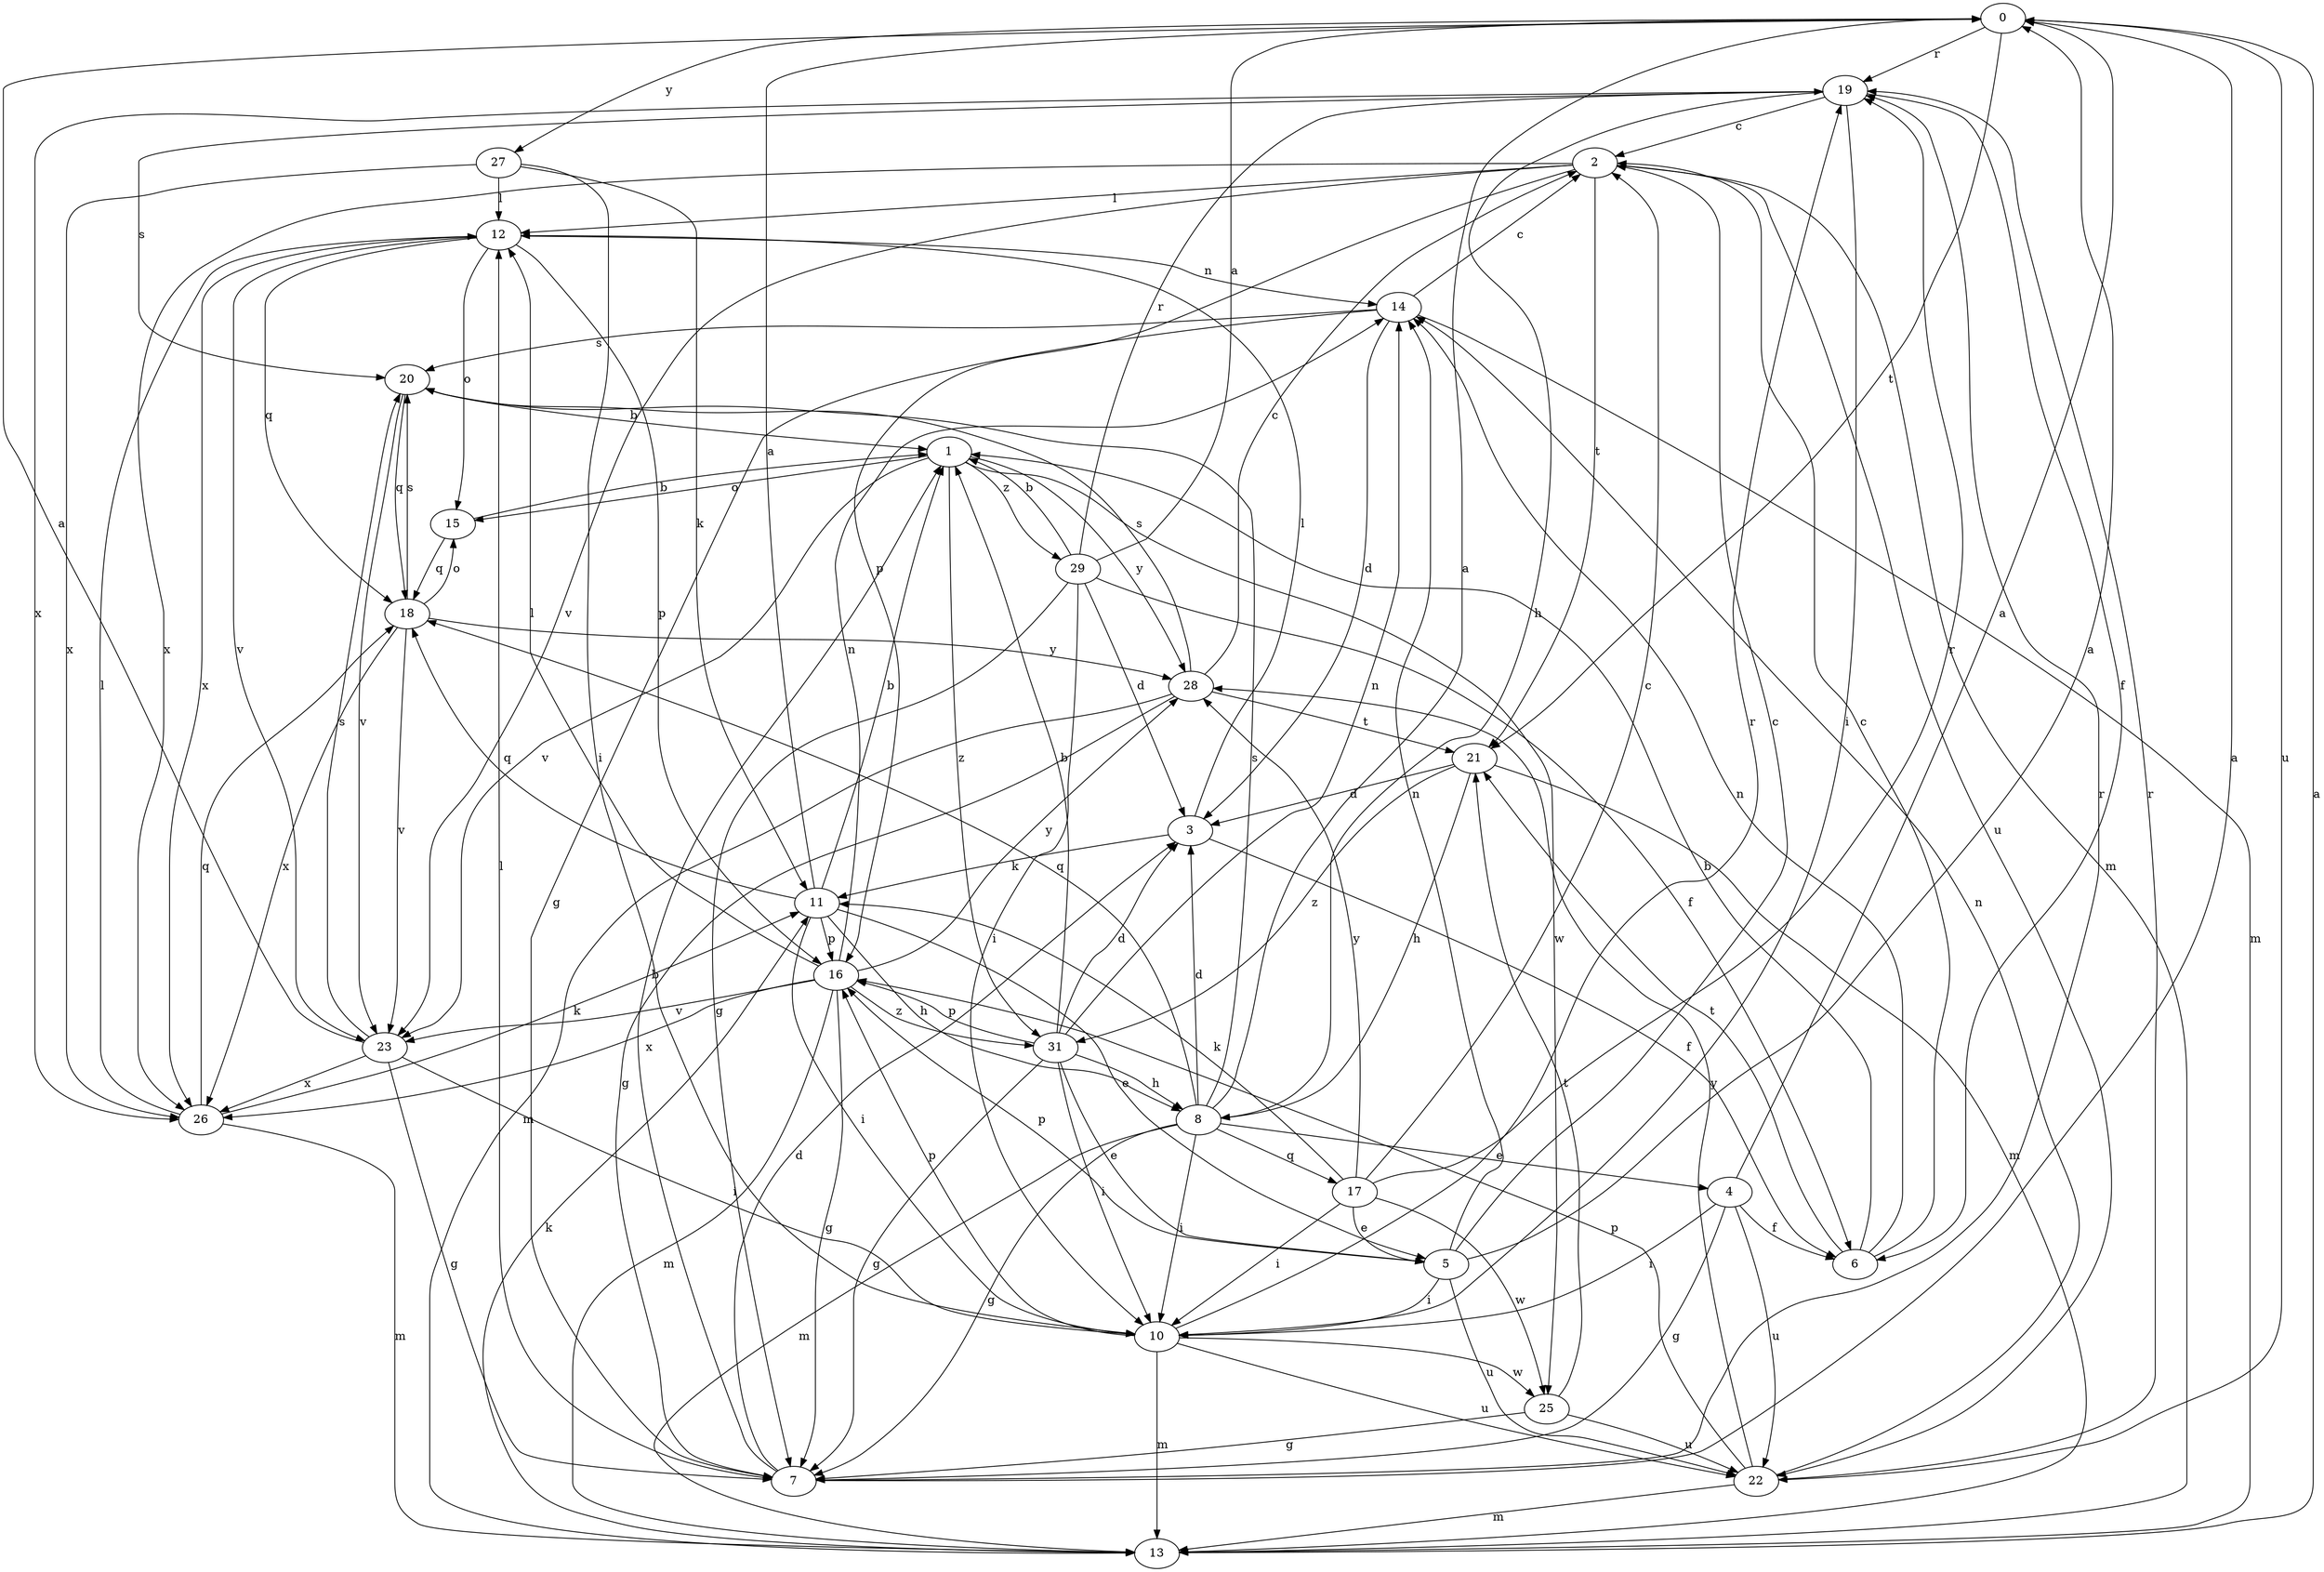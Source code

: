 strict digraph  {
0;
1;
2;
3;
4;
5;
6;
7;
8;
10;
11;
12;
13;
14;
15;
16;
17;
18;
19;
20;
21;
22;
23;
25;
26;
27;
28;
29;
31;
0 -> 19  [label=r];
0 -> 21  [label=t];
0 -> 22  [label=u];
0 -> 27  [label=y];
1 -> 15  [label=o];
1 -> 23  [label=v];
1 -> 25  [label=w];
1 -> 28  [label=y];
1 -> 29  [label=z];
1 -> 31  [label=z];
2 -> 12  [label=l];
2 -> 13  [label=m];
2 -> 16  [label=p];
2 -> 21  [label=t];
2 -> 22  [label=u];
2 -> 23  [label=v];
2 -> 26  [label=x];
3 -> 6  [label=f];
3 -> 11  [label=k];
3 -> 12  [label=l];
4 -> 0  [label=a];
4 -> 6  [label=f];
4 -> 7  [label=g];
4 -> 10  [label=i];
4 -> 22  [label=u];
5 -> 0  [label=a];
5 -> 2  [label=c];
5 -> 10  [label=i];
5 -> 14  [label=n];
5 -> 16  [label=p];
5 -> 22  [label=u];
6 -> 1  [label=b];
6 -> 2  [label=c];
6 -> 14  [label=n];
6 -> 21  [label=t];
7 -> 0  [label=a];
7 -> 1  [label=b];
7 -> 3  [label=d];
7 -> 12  [label=l];
7 -> 19  [label=r];
8 -> 0  [label=a];
8 -> 3  [label=d];
8 -> 4  [label=e];
8 -> 7  [label=g];
8 -> 10  [label=i];
8 -> 13  [label=m];
8 -> 17  [label=q];
8 -> 18  [label=q];
8 -> 20  [label=s];
10 -> 13  [label=m];
10 -> 16  [label=p];
10 -> 19  [label=r];
10 -> 22  [label=u];
10 -> 25  [label=w];
11 -> 0  [label=a];
11 -> 1  [label=b];
11 -> 5  [label=e];
11 -> 8  [label=h];
11 -> 10  [label=i];
11 -> 16  [label=p];
11 -> 18  [label=q];
12 -> 14  [label=n];
12 -> 15  [label=o];
12 -> 16  [label=p];
12 -> 18  [label=q];
12 -> 23  [label=v];
12 -> 26  [label=x];
13 -> 0  [label=a];
13 -> 11  [label=k];
14 -> 2  [label=c];
14 -> 3  [label=d];
14 -> 7  [label=g];
14 -> 13  [label=m];
14 -> 20  [label=s];
15 -> 1  [label=b];
15 -> 18  [label=q];
16 -> 7  [label=g];
16 -> 12  [label=l];
16 -> 13  [label=m];
16 -> 14  [label=n];
16 -> 23  [label=v];
16 -> 26  [label=x];
16 -> 28  [label=y];
16 -> 31  [label=z];
17 -> 2  [label=c];
17 -> 5  [label=e];
17 -> 10  [label=i];
17 -> 11  [label=k];
17 -> 19  [label=r];
17 -> 25  [label=w];
17 -> 28  [label=y];
18 -> 15  [label=o];
18 -> 20  [label=s];
18 -> 23  [label=v];
18 -> 26  [label=x];
18 -> 28  [label=y];
19 -> 2  [label=c];
19 -> 6  [label=f];
19 -> 8  [label=h];
19 -> 10  [label=i];
19 -> 20  [label=s];
19 -> 26  [label=x];
20 -> 1  [label=b];
20 -> 18  [label=q];
20 -> 23  [label=v];
21 -> 3  [label=d];
21 -> 8  [label=h];
21 -> 13  [label=m];
21 -> 31  [label=z];
22 -> 13  [label=m];
22 -> 14  [label=n];
22 -> 16  [label=p];
22 -> 19  [label=r];
22 -> 28  [label=y];
23 -> 0  [label=a];
23 -> 7  [label=g];
23 -> 10  [label=i];
23 -> 20  [label=s];
23 -> 26  [label=x];
25 -> 7  [label=g];
25 -> 21  [label=t];
25 -> 22  [label=u];
26 -> 11  [label=k];
26 -> 12  [label=l];
26 -> 13  [label=m];
26 -> 18  [label=q];
27 -> 10  [label=i];
27 -> 11  [label=k];
27 -> 12  [label=l];
27 -> 26  [label=x];
28 -> 2  [label=c];
28 -> 7  [label=g];
28 -> 13  [label=m];
28 -> 20  [label=s];
28 -> 21  [label=t];
29 -> 0  [label=a];
29 -> 1  [label=b];
29 -> 3  [label=d];
29 -> 6  [label=f];
29 -> 7  [label=g];
29 -> 10  [label=i];
29 -> 19  [label=r];
31 -> 1  [label=b];
31 -> 3  [label=d];
31 -> 5  [label=e];
31 -> 7  [label=g];
31 -> 8  [label=h];
31 -> 10  [label=i];
31 -> 14  [label=n];
31 -> 16  [label=p];
}

